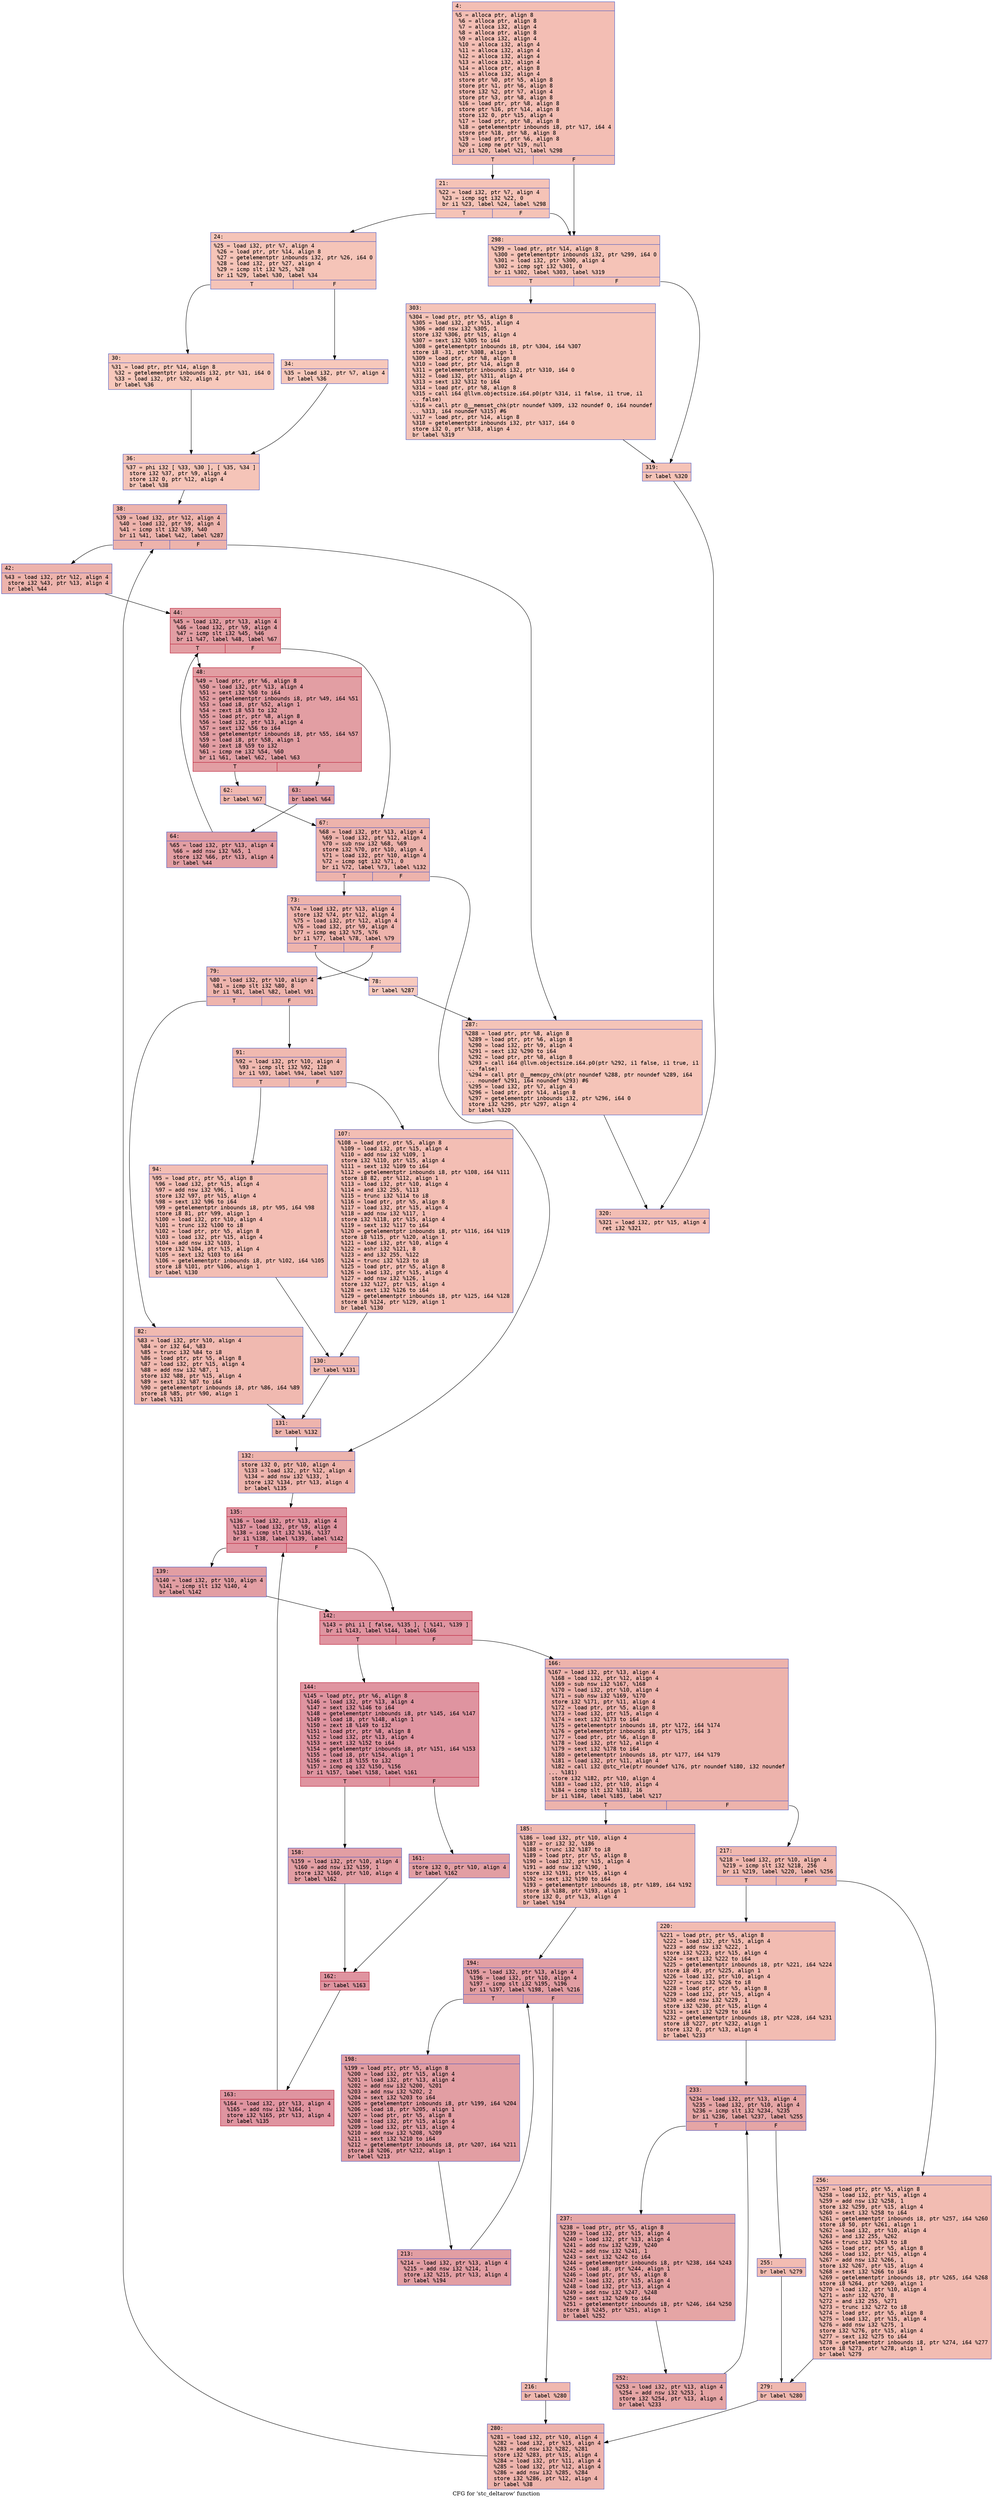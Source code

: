 digraph "CFG for 'stc_deltarow' function" {
	label="CFG for 'stc_deltarow' function";

	Node0x6000016a49b0 [shape=record,color="#3d50c3ff", style=filled, fillcolor="#e36c5570" fontname="Courier",label="{4:\l|  %5 = alloca ptr, align 8\l  %6 = alloca ptr, align 8\l  %7 = alloca i32, align 4\l  %8 = alloca ptr, align 8\l  %9 = alloca i32, align 4\l  %10 = alloca i32, align 4\l  %11 = alloca i32, align 4\l  %12 = alloca i32, align 4\l  %13 = alloca i32, align 4\l  %14 = alloca ptr, align 8\l  %15 = alloca i32, align 4\l  store ptr %0, ptr %5, align 8\l  store ptr %1, ptr %6, align 8\l  store i32 %2, ptr %7, align 4\l  store ptr %3, ptr %8, align 8\l  %16 = load ptr, ptr %8, align 8\l  store ptr %16, ptr %14, align 8\l  store i32 0, ptr %15, align 4\l  %17 = load ptr, ptr %8, align 8\l  %18 = getelementptr inbounds i8, ptr %17, i64 4\l  store ptr %18, ptr %8, align 8\l  %19 = load ptr, ptr %6, align 8\l  %20 = icmp ne ptr %19, null\l  br i1 %20, label %21, label %298\l|{<s0>T|<s1>F}}"];
	Node0x6000016a49b0:s0 -> Node0x6000016a4a00[tooltip="4 -> 21\nProbability 62.50%" ];
	Node0x6000016a49b0:s1 -> Node0x6000016a58b0[tooltip="4 -> 298\nProbability 37.50%" ];
	Node0x6000016a4a00 [shape=record,color="#3d50c3ff", style=filled, fillcolor="#e8765c70" fontname="Courier",label="{21:\l|  %22 = load i32, ptr %7, align 4\l  %23 = icmp sgt i32 %22, 0\l  br i1 %23, label %24, label %298\l|{<s0>T|<s1>F}}"];
	Node0x6000016a4a00:s0 -> Node0x6000016a4a50[tooltip="21 -> 24\nProbability 62.50%" ];
	Node0x6000016a4a00:s1 -> Node0x6000016a58b0[tooltip="21 -> 298\nProbability 37.50%" ];
	Node0x6000016a4a50 [shape=record,color="#3d50c3ff", style=filled, fillcolor="#e97a5f70" fontname="Courier",label="{24:\l|  %25 = load i32, ptr %7, align 4\l  %26 = load ptr, ptr %14, align 8\l  %27 = getelementptr inbounds i32, ptr %26, i64 0\l  %28 = load i32, ptr %27, align 4\l  %29 = icmp slt i32 %25, %28\l  br i1 %29, label %30, label %34\l|{<s0>T|<s1>F}}"];
	Node0x6000016a4a50:s0 -> Node0x6000016a4aa0[tooltip="24 -> 30\nProbability 50.00%" ];
	Node0x6000016a4a50:s1 -> Node0x6000016a4af0[tooltip="24 -> 34\nProbability 50.00%" ];
	Node0x6000016a4aa0 [shape=record,color="#3d50c3ff", style=filled, fillcolor="#ed836670" fontname="Courier",label="{30:\l|  %31 = load ptr, ptr %14, align 8\l  %32 = getelementptr inbounds i32, ptr %31, i64 0\l  %33 = load i32, ptr %32, align 4\l  br label %36\l}"];
	Node0x6000016a4aa0 -> Node0x6000016a4b40[tooltip="30 -> 36\nProbability 100.00%" ];
	Node0x6000016a4af0 [shape=record,color="#3d50c3ff", style=filled, fillcolor="#ed836670" fontname="Courier",label="{34:\l|  %35 = load i32, ptr %7, align 4\l  br label %36\l}"];
	Node0x6000016a4af0 -> Node0x6000016a4b40[tooltip="34 -> 36\nProbability 100.00%" ];
	Node0x6000016a4b40 [shape=record,color="#3d50c3ff", style=filled, fillcolor="#e97a5f70" fontname="Courier",label="{36:\l|  %37 = phi i32 [ %33, %30 ], [ %35, %34 ]\l  store i32 %37, ptr %9, align 4\l  store i32 0, ptr %12, align 4\l  br label %38\l}"];
	Node0x6000016a4b40 -> Node0x6000016a4b90[tooltip="36 -> 38\nProbability 100.00%" ];
	Node0x6000016a4b90 [shape=record,color="#3d50c3ff", style=filled, fillcolor="#d6524470" fontname="Courier",label="{38:\l|  %39 = load i32, ptr %12, align 4\l  %40 = load i32, ptr %9, align 4\l  %41 = icmp slt i32 %39, %40\l  br i1 %41, label %42, label %287\l|{<s0>T|<s1>F}}"];
	Node0x6000016a4b90:s0 -> Node0x6000016a4be0[tooltip="38 -> 42\nProbability 96.88%" ];
	Node0x6000016a4b90:s1 -> Node0x6000016a5860[tooltip="38 -> 287\nProbability 3.12%" ];
	Node0x6000016a4be0 [shape=record,color="#3d50c3ff", style=filled, fillcolor="#d6524470" fontname="Courier",label="{42:\l|  %43 = load i32, ptr %12, align 4\l  store i32 %43, ptr %13, align 4\l  br label %44\l}"];
	Node0x6000016a4be0 -> Node0x6000016a4c30[tooltip="42 -> 44\nProbability 100.00%" ];
	Node0x6000016a4c30 [shape=record,color="#b70d28ff", style=filled, fillcolor="#be242e70" fontname="Courier",label="{44:\l|  %45 = load i32, ptr %13, align 4\l  %46 = load i32, ptr %9, align 4\l  %47 = icmp slt i32 %45, %46\l  br i1 %47, label %48, label %67\l|{<s0>T|<s1>F}}"];
	Node0x6000016a4c30:s0 -> Node0x6000016a4c80[tooltip="44 -> 48\nProbability 96.88%" ];
	Node0x6000016a4c30:s1 -> Node0x6000016a4dc0[tooltip="44 -> 67\nProbability 3.12%" ];
	Node0x6000016a4c80 [shape=record,color="#b70d28ff", style=filled, fillcolor="#be242e70" fontname="Courier",label="{48:\l|  %49 = load ptr, ptr %6, align 8\l  %50 = load i32, ptr %13, align 4\l  %51 = sext i32 %50 to i64\l  %52 = getelementptr inbounds i8, ptr %49, i64 %51\l  %53 = load i8, ptr %52, align 1\l  %54 = zext i8 %53 to i32\l  %55 = load ptr, ptr %8, align 8\l  %56 = load i32, ptr %13, align 4\l  %57 = sext i32 %56 to i64\l  %58 = getelementptr inbounds i8, ptr %55, i64 %57\l  %59 = load i8, ptr %58, align 1\l  %60 = zext i8 %59 to i32\l  %61 = icmp ne i32 %54, %60\l  br i1 %61, label %62, label %63\l|{<s0>T|<s1>F}}"];
	Node0x6000016a4c80:s0 -> Node0x6000016a4cd0[tooltip="48 -> 62\nProbability 3.12%" ];
	Node0x6000016a4c80:s1 -> Node0x6000016a4d20[tooltip="48 -> 63\nProbability 96.88%" ];
	Node0x6000016a4cd0 [shape=record,color="#3d50c3ff", style=filled, fillcolor="#dc5d4a70" fontname="Courier",label="{62:\l|  br label %67\l}"];
	Node0x6000016a4cd0 -> Node0x6000016a4dc0[tooltip="62 -> 67\nProbability 100.00%" ];
	Node0x6000016a4d20 [shape=record,color="#3d50c3ff", style=filled, fillcolor="#be242e70" fontname="Courier",label="{63:\l|  br label %64\l}"];
	Node0x6000016a4d20 -> Node0x6000016a4d70[tooltip="63 -> 64\nProbability 100.00%" ];
	Node0x6000016a4d70 [shape=record,color="#3d50c3ff", style=filled, fillcolor="#be242e70" fontname="Courier",label="{64:\l|  %65 = load i32, ptr %13, align 4\l  %66 = add nsw i32 %65, 1\l  store i32 %66, ptr %13, align 4\l  br label %44\l}"];
	Node0x6000016a4d70 -> Node0x6000016a4c30[tooltip="64 -> 44\nProbability 100.00%" ];
	Node0x6000016a4dc0 [shape=record,color="#3d50c3ff", style=filled, fillcolor="#d6524470" fontname="Courier",label="{67:\l|  %68 = load i32, ptr %13, align 4\l  %69 = load i32, ptr %12, align 4\l  %70 = sub nsw i32 %68, %69\l  store i32 %70, ptr %10, align 4\l  %71 = load i32, ptr %10, align 4\l  %72 = icmp sgt i32 %71, 0\l  br i1 %72, label %73, label %132\l|{<s0>T|<s1>F}}"];
	Node0x6000016a4dc0:s0 -> Node0x6000016a4e10[tooltip="67 -> 73\nProbability 62.50%" ];
	Node0x6000016a4dc0:s1 -> Node0x6000016a50e0[tooltip="67 -> 132\nProbability 37.50%" ];
	Node0x6000016a4e10 [shape=record,color="#3d50c3ff", style=filled, fillcolor="#d8564670" fontname="Courier",label="{73:\l|  %74 = load i32, ptr %13, align 4\l  store i32 %74, ptr %12, align 4\l  %75 = load i32, ptr %12, align 4\l  %76 = load i32, ptr %9, align 4\l  %77 = icmp eq i32 %75, %76\l  br i1 %77, label %78, label %79\l|{<s0>T|<s1>F}}"];
	Node0x6000016a4e10:s0 -> Node0x6000016a4e60[tooltip="73 -> 78\nProbability 3.12%" ];
	Node0x6000016a4e10:s1 -> Node0x6000016a4eb0[tooltip="73 -> 79\nProbability 96.88%" ];
	Node0x6000016a4e60 [shape=record,color="#3d50c3ff", style=filled, fillcolor="#ef886b70" fontname="Courier",label="{78:\l|  br label %287\l}"];
	Node0x6000016a4e60 -> Node0x6000016a5860[tooltip="78 -> 287\nProbability 100.00%" ];
	Node0x6000016a4eb0 [shape=record,color="#3d50c3ff", style=filled, fillcolor="#d8564670" fontname="Courier",label="{79:\l|  %80 = load i32, ptr %10, align 4\l  %81 = icmp slt i32 %80, 8\l  br i1 %81, label %82, label %91\l|{<s0>T|<s1>F}}"];
	Node0x6000016a4eb0:s0 -> Node0x6000016a4f00[tooltip="79 -> 82\nProbability 50.00%" ];
	Node0x6000016a4eb0:s1 -> Node0x6000016a4f50[tooltip="79 -> 91\nProbability 50.00%" ];
	Node0x6000016a4f00 [shape=record,color="#3d50c3ff", style=filled, fillcolor="#de614d70" fontname="Courier",label="{82:\l|  %83 = load i32, ptr %10, align 4\l  %84 = or i32 64, %83\l  %85 = trunc i32 %84 to i8\l  %86 = load ptr, ptr %5, align 8\l  %87 = load i32, ptr %15, align 4\l  %88 = add nsw i32 %87, 1\l  store i32 %88, ptr %15, align 4\l  %89 = sext i32 %87 to i64\l  %90 = getelementptr inbounds i8, ptr %86, i64 %89\l  store i8 %85, ptr %90, align 1\l  br label %131\l}"];
	Node0x6000016a4f00 -> Node0x6000016a5090[tooltip="82 -> 131\nProbability 100.00%" ];
	Node0x6000016a4f50 [shape=record,color="#3d50c3ff", style=filled, fillcolor="#de614d70" fontname="Courier",label="{91:\l|  %92 = load i32, ptr %10, align 4\l  %93 = icmp slt i32 %92, 128\l  br i1 %93, label %94, label %107\l|{<s0>T|<s1>F}}"];
	Node0x6000016a4f50:s0 -> Node0x6000016a4fa0[tooltip="91 -> 94\nProbability 50.00%" ];
	Node0x6000016a4f50:s1 -> Node0x6000016a4ff0[tooltip="91 -> 107\nProbability 50.00%" ];
	Node0x6000016a4fa0 [shape=record,color="#3d50c3ff", style=filled, fillcolor="#e36c5570" fontname="Courier",label="{94:\l|  %95 = load ptr, ptr %5, align 8\l  %96 = load i32, ptr %15, align 4\l  %97 = add nsw i32 %96, 1\l  store i32 %97, ptr %15, align 4\l  %98 = sext i32 %96 to i64\l  %99 = getelementptr inbounds i8, ptr %95, i64 %98\l  store i8 81, ptr %99, align 1\l  %100 = load i32, ptr %10, align 4\l  %101 = trunc i32 %100 to i8\l  %102 = load ptr, ptr %5, align 8\l  %103 = load i32, ptr %15, align 4\l  %104 = add nsw i32 %103, 1\l  store i32 %104, ptr %15, align 4\l  %105 = sext i32 %103 to i64\l  %106 = getelementptr inbounds i8, ptr %102, i64 %105\l  store i8 %101, ptr %106, align 1\l  br label %130\l}"];
	Node0x6000016a4fa0 -> Node0x6000016a5040[tooltip="94 -> 130\nProbability 100.00%" ];
	Node0x6000016a4ff0 [shape=record,color="#3d50c3ff", style=filled, fillcolor="#e36c5570" fontname="Courier",label="{107:\l|  %108 = load ptr, ptr %5, align 8\l  %109 = load i32, ptr %15, align 4\l  %110 = add nsw i32 %109, 1\l  store i32 %110, ptr %15, align 4\l  %111 = sext i32 %109 to i64\l  %112 = getelementptr inbounds i8, ptr %108, i64 %111\l  store i8 82, ptr %112, align 1\l  %113 = load i32, ptr %10, align 4\l  %114 = and i32 255, %113\l  %115 = trunc i32 %114 to i8\l  %116 = load ptr, ptr %5, align 8\l  %117 = load i32, ptr %15, align 4\l  %118 = add nsw i32 %117, 1\l  store i32 %118, ptr %15, align 4\l  %119 = sext i32 %117 to i64\l  %120 = getelementptr inbounds i8, ptr %116, i64 %119\l  store i8 %115, ptr %120, align 1\l  %121 = load i32, ptr %10, align 4\l  %122 = ashr i32 %121, 8\l  %123 = and i32 255, %122\l  %124 = trunc i32 %123 to i8\l  %125 = load ptr, ptr %5, align 8\l  %126 = load i32, ptr %15, align 4\l  %127 = add nsw i32 %126, 1\l  store i32 %127, ptr %15, align 4\l  %128 = sext i32 %126 to i64\l  %129 = getelementptr inbounds i8, ptr %125, i64 %128\l  store i8 %124, ptr %129, align 1\l  br label %130\l}"];
	Node0x6000016a4ff0 -> Node0x6000016a5040[tooltip="107 -> 130\nProbability 100.00%" ];
	Node0x6000016a5040 [shape=record,color="#3d50c3ff", style=filled, fillcolor="#de614d70" fontname="Courier",label="{130:\l|  br label %131\l}"];
	Node0x6000016a5040 -> Node0x6000016a5090[tooltip="130 -> 131\nProbability 100.00%" ];
	Node0x6000016a5090 [shape=record,color="#3d50c3ff", style=filled, fillcolor="#d8564670" fontname="Courier",label="{131:\l|  br label %132\l}"];
	Node0x6000016a5090 -> Node0x6000016a50e0[tooltip="131 -> 132\nProbability 100.00%" ];
	Node0x6000016a50e0 [shape=record,color="#3d50c3ff", style=filled, fillcolor="#d6524470" fontname="Courier",label="{132:\l|  store i32 0, ptr %10, align 4\l  %133 = load i32, ptr %12, align 4\l  %134 = add nsw i32 %133, 1\l  store i32 %134, ptr %13, align 4\l  br label %135\l}"];
	Node0x6000016a50e0 -> Node0x6000016a5130[tooltip="132 -> 135\nProbability 100.00%" ];
	Node0x6000016a5130 [shape=record,color="#b70d28ff", style=filled, fillcolor="#b70d2870" fontname="Courier",label="{135:\l|  %136 = load i32, ptr %13, align 4\l  %137 = load i32, ptr %9, align 4\l  %138 = icmp slt i32 %136, %137\l  br i1 %138, label %139, label %142\l|{<s0>T|<s1>F}}"];
	Node0x6000016a5130:s0 -> Node0x6000016a5180[tooltip="135 -> 139\nProbability 50.00%" ];
	Node0x6000016a5130:s1 -> Node0x6000016a51d0[tooltip="135 -> 142\nProbability 50.00%" ];
	Node0x6000016a5180 [shape=record,color="#3d50c3ff", style=filled, fillcolor="#be242e70" fontname="Courier",label="{139:\l|  %140 = load i32, ptr %10, align 4\l  %141 = icmp slt i32 %140, 4\l  br label %142\l}"];
	Node0x6000016a5180 -> Node0x6000016a51d0[tooltip="139 -> 142\nProbability 100.00%" ];
	Node0x6000016a51d0 [shape=record,color="#b70d28ff", style=filled, fillcolor="#b70d2870" fontname="Courier",label="{142:\l|  %143 = phi i1 [ false, %135 ], [ %141, %139 ]\l  br i1 %143, label %144, label %166\l|{<s0>T|<s1>F}}"];
	Node0x6000016a51d0:s0 -> Node0x6000016a5220[tooltip="142 -> 144\nProbability 96.88%" ];
	Node0x6000016a51d0:s1 -> Node0x6000016a53b0[tooltip="142 -> 166\nProbability 3.12%" ];
	Node0x6000016a5220 [shape=record,color="#b70d28ff", style=filled, fillcolor="#b70d2870" fontname="Courier",label="{144:\l|  %145 = load ptr, ptr %6, align 8\l  %146 = load i32, ptr %13, align 4\l  %147 = sext i32 %146 to i64\l  %148 = getelementptr inbounds i8, ptr %145, i64 %147\l  %149 = load i8, ptr %148, align 1\l  %150 = zext i8 %149 to i32\l  %151 = load ptr, ptr %8, align 8\l  %152 = load i32, ptr %13, align 4\l  %153 = sext i32 %152 to i64\l  %154 = getelementptr inbounds i8, ptr %151, i64 %153\l  %155 = load i8, ptr %154, align 1\l  %156 = zext i8 %155 to i32\l  %157 = icmp eq i32 %150, %156\l  br i1 %157, label %158, label %161\l|{<s0>T|<s1>F}}"];
	Node0x6000016a5220:s0 -> Node0x6000016a5270[tooltip="144 -> 158\nProbability 50.00%" ];
	Node0x6000016a5220:s1 -> Node0x6000016a52c0[tooltip="144 -> 161\nProbability 50.00%" ];
	Node0x6000016a5270 [shape=record,color="#3d50c3ff", style=filled, fillcolor="#be242e70" fontname="Courier",label="{158:\l|  %159 = load i32, ptr %10, align 4\l  %160 = add nsw i32 %159, 1\l  store i32 %160, ptr %10, align 4\l  br label %162\l}"];
	Node0x6000016a5270 -> Node0x6000016a5310[tooltip="158 -> 162\nProbability 100.00%" ];
	Node0x6000016a52c0 [shape=record,color="#3d50c3ff", style=filled, fillcolor="#be242e70" fontname="Courier",label="{161:\l|  store i32 0, ptr %10, align 4\l  br label %162\l}"];
	Node0x6000016a52c0 -> Node0x6000016a5310[tooltip="161 -> 162\nProbability 100.00%" ];
	Node0x6000016a5310 [shape=record,color="#b70d28ff", style=filled, fillcolor="#b70d2870" fontname="Courier",label="{162:\l|  br label %163\l}"];
	Node0x6000016a5310 -> Node0x6000016a5360[tooltip="162 -> 163\nProbability 100.00%" ];
	Node0x6000016a5360 [shape=record,color="#b70d28ff", style=filled, fillcolor="#b70d2870" fontname="Courier",label="{163:\l|  %164 = load i32, ptr %13, align 4\l  %165 = add nsw i32 %164, 1\l  store i32 %165, ptr %13, align 4\l  br label %135\l}"];
	Node0x6000016a5360 -> Node0x6000016a5130[tooltip="163 -> 135\nProbability 100.00%" ];
	Node0x6000016a53b0 [shape=record,color="#3d50c3ff", style=filled, fillcolor="#d6524470" fontname="Courier",label="{166:\l|  %167 = load i32, ptr %13, align 4\l  %168 = load i32, ptr %12, align 4\l  %169 = sub nsw i32 %167, %168\l  %170 = load i32, ptr %10, align 4\l  %171 = sub nsw i32 %169, %170\l  store i32 %171, ptr %11, align 4\l  %172 = load ptr, ptr %5, align 8\l  %173 = load i32, ptr %15, align 4\l  %174 = sext i32 %173 to i64\l  %175 = getelementptr inbounds i8, ptr %172, i64 %174\l  %176 = getelementptr inbounds i8, ptr %175, i64 3\l  %177 = load ptr, ptr %6, align 8\l  %178 = load i32, ptr %12, align 4\l  %179 = sext i32 %178 to i64\l  %180 = getelementptr inbounds i8, ptr %177, i64 %179\l  %181 = load i32, ptr %11, align 4\l  %182 = call i32 @stc_rle(ptr noundef %176, ptr noundef %180, i32 noundef\l... %181)\l  store i32 %182, ptr %10, align 4\l  %183 = load i32, ptr %10, align 4\l  %184 = icmp slt i32 %183, 16\l  br i1 %184, label %185, label %217\l|{<s0>T|<s1>F}}"];
	Node0x6000016a53b0:s0 -> Node0x6000016a5400[tooltip="166 -> 185\nProbability 50.00%" ];
	Node0x6000016a53b0:s1 -> Node0x6000016a5590[tooltip="166 -> 217\nProbability 50.00%" ];
	Node0x6000016a5400 [shape=record,color="#3d50c3ff", style=filled, fillcolor="#dc5d4a70" fontname="Courier",label="{185:\l|  %186 = load i32, ptr %10, align 4\l  %187 = or i32 32, %186\l  %188 = trunc i32 %187 to i8\l  %189 = load ptr, ptr %5, align 8\l  %190 = load i32, ptr %15, align 4\l  %191 = add nsw i32 %190, 1\l  store i32 %191, ptr %15, align 4\l  %192 = sext i32 %190 to i64\l  %193 = getelementptr inbounds i8, ptr %189, i64 %192\l  store i8 %188, ptr %193, align 1\l  store i32 0, ptr %13, align 4\l  br label %194\l}"];
	Node0x6000016a5400 -> Node0x6000016a5450[tooltip="185 -> 194\nProbability 100.00%" ];
	Node0x6000016a5450 [shape=record,color="#3d50c3ff", style=filled, fillcolor="#be242e70" fontname="Courier",label="{194:\l|  %195 = load i32, ptr %13, align 4\l  %196 = load i32, ptr %10, align 4\l  %197 = icmp slt i32 %195, %196\l  br i1 %197, label %198, label %216\l|{<s0>T|<s1>F}}"];
	Node0x6000016a5450:s0 -> Node0x6000016a54a0[tooltip="194 -> 198\nProbability 96.88%" ];
	Node0x6000016a5450:s1 -> Node0x6000016a5540[tooltip="194 -> 216\nProbability 3.12%" ];
	Node0x6000016a54a0 [shape=record,color="#3d50c3ff", style=filled, fillcolor="#be242e70" fontname="Courier",label="{198:\l|  %199 = load ptr, ptr %5, align 8\l  %200 = load i32, ptr %15, align 4\l  %201 = load i32, ptr %13, align 4\l  %202 = add nsw i32 %200, %201\l  %203 = add nsw i32 %202, 2\l  %204 = sext i32 %203 to i64\l  %205 = getelementptr inbounds i8, ptr %199, i64 %204\l  %206 = load i8, ptr %205, align 1\l  %207 = load ptr, ptr %5, align 8\l  %208 = load i32, ptr %15, align 4\l  %209 = load i32, ptr %13, align 4\l  %210 = add nsw i32 %208, %209\l  %211 = sext i32 %210 to i64\l  %212 = getelementptr inbounds i8, ptr %207, i64 %211\l  store i8 %206, ptr %212, align 1\l  br label %213\l}"];
	Node0x6000016a54a0 -> Node0x6000016a54f0[tooltip="198 -> 213\nProbability 100.00%" ];
	Node0x6000016a54f0 [shape=record,color="#3d50c3ff", style=filled, fillcolor="#be242e70" fontname="Courier",label="{213:\l|  %214 = load i32, ptr %13, align 4\l  %215 = add nsw i32 %214, 1\l  store i32 %215, ptr %13, align 4\l  br label %194\l}"];
	Node0x6000016a54f0 -> Node0x6000016a5450[tooltip="213 -> 194\nProbability 100.00%" ];
	Node0x6000016a5540 [shape=record,color="#3d50c3ff", style=filled, fillcolor="#dc5d4a70" fontname="Courier",label="{216:\l|  br label %280\l}"];
	Node0x6000016a5540 -> Node0x6000016a5810[tooltip="216 -> 280\nProbability 100.00%" ];
	Node0x6000016a5590 [shape=record,color="#3d50c3ff", style=filled, fillcolor="#dc5d4a70" fontname="Courier",label="{217:\l|  %218 = load i32, ptr %10, align 4\l  %219 = icmp slt i32 %218, 256\l  br i1 %219, label %220, label %256\l|{<s0>T|<s1>F}}"];
	Node0x6000016a5590:s0 -> Node0x6000016a55e0[tooltip="217 -> 220\nProbability 50.00%" ];
	Node0x6000016a5590:s1 -> Node0x6000016a5770[tooltip="217 -> 256\nProbability 50.00%" ];
	Node0x6000016a55e0 [shape=record,color="#3d50c3ff", style=filled, fillcolor="#e1675170" fontname="Courier",label="{220:\l|  %221 = load ptr, ptr %5, align 8\l  %222 = load i32, ptr %15, align 4\l  %223 = add nsw i32 %222, 1\l  store i32 %223, ptr %15, align 4\l  %224 = sext i32 %222 to i64\l  %225 = getelementptr inbounds i8, ptr %221, i64 %224\l  store i8 49, ptr %225, align 1\l  %226 = load i32, ptr %10, align 4\l  %227 = trunc i32 %226 to i8\l  %228 = load ptr, ptr %5, align 8\l  %229 = load i32, ptr %15, align 4\l  %230 = add nsw i32 %229, 1\l  store i32 %230, ptr %15, align 4\l  %231 = sext i32 %229 to i64\l  %232 = getelementptr inbounds i8, ptr %228, i64 %231\l  store i8 %227, ptr %232, align 1\l  store i32 0, ptr %13, align 4\l  br label %233\l}"];
	Node0x6000016a55e0 -> Node0x6000016a5630[tooltip="220 -> 233\nProbability 100.00%" ];
	Node0x6000016a5630 [shape=record,color="#3d50c3ff", style=filled, fillcolor="#c5333470" fontname="Courier",label="{233:\l|  %234 = load i32, ptr %13, align 4\l  %235 = load i32, ptr %10, align 4\l  %236 = icmp slt i32 %234, %235\l  br i1 %236, label %237, label %255\l|{<s0>T|<s1>F}}"];
	Node0x6000016a5630:s0 -> Node0x6000016a5680[tooltip="233 -> 237\nProbability 96.88%" ];
	Node0x6000016a5630:s1 -> Node0x6000016a5720[tooltip="233 -> 255\nProbability 3.12%" ];
	Node0x6000016a5680 [shape=record,color="#3d50c3ff", style=filled, fillcolor="#c5333470" fontname="Courier",label="{237:\l|  %238 = load ptr, ptr %5, align 8\l  %239 = load i32, ptr %15, align 4\l  %240 = load i32, ptr %13, align 4\l  %241 = add nsw i32 %239, %240\l  %242 = add nsw i32 %241, 1\l  %243 = sext i32 %242 to i64\l  %244 = getelementptr inbounds i8, ptr %238, i64 %243\l  %245 = load i8, ptr %244, align 1\l  %246 = load ptr, ptr %5, align 8\l  %247 = load i32, ptr %15, align 4\l  %248 = load i32, ptr %13, align 4\l  %249 = add nsw i32 %247, %248\l  %250 = sext i32 %249 to i64\l  %251 = getelementptr inbounds i8, ptr %246, i64 %250\l  store i8 %245, ptr %251, align 1\l  br label %252\l}"];
	Node0x6000016a5680 -> Node0x6000016a56d0[tooltip="237 -> 252\nProbability 100.00%" ];
	Node0x6000016a56d0 [shape=record,color="#3d50c3ff", style=filled, fillcolor="#c5333470" fontname="Courier",label="{252:\l|  %253 = load i32, ptr %13, align 4\l  %254 = add nsw i32 %253, 1\l  store i32 %254, ptr %13, align 4\l  br label %233\l}"];
	Node0x6000016a56d0 -> Node0x6000016a5630[tooltip="252 -> 233\nProbability 100.00%" ];
	Node0x6000016a5720 [shape=record,color="#3d50c3ff", style=filled, fillcolor="#e1675170" fontname="Courier",label="{255:\l|  br label %279\l}"];
	Node0x6000016a5720 -> Node0x6000016a57c0[tooltip="255 -> 279\nProbability 100.00%" ];
	Node0x6000016a5770 [shape=record,color="#3d50c3ff", style=filled, fillcolor="#e1675170" fontname="Courier",label="{256:\l|  %257 = load ptr, ptr %5, align 8\l  %258 = load i32, ptr %15, align 4\l  %259 = add nsw i32 %258, 1\l  store i32 %259, ptr %15, align 4\l  %260 = sext i32 %258 to i64\l  %261 = getelementptr inbounds i8, ptr %257, i64 %260\l  store i8 50, ptr %261, align 1\l  %262 = load i32, ptr %10, align 4\l  %263 = and i32 255, %262\l  %264 = trunc i32 %263 to i8\l  %265 = load ptr, ptr %5, align 8\l  %266 = load i32, ptr %15, align 4\l  %267 = add nsw i32 %266, 1\l  store i32 %267, ptr %15, align 4\l  %268 = sext i32 %266 to i64\l  %269 = getelementptr inbounds i8, ptr %265, i64 %268\l  store i8 %264, ptr %269, align 1\l  %270 = load i32, ptr %10, align 4\l  %271 = ashr i32 %270, 8\l  %272 = and i32 255, %271\l  %273 = trunc i32 %272 to i8\l  %274 = load ptr, ptr %5, align 8\l  %275 = load i32, ptr %15, align 4\l  %276 = add nsw i32 %275, 1\l  store i32 %276, ptr %15, align 4\l  %277 = sext i32 %275 to i64\l  %278 = getelementptr inbounds i8, ptr %274, i64 %277\l  store i8 %273, ptr %278, align 1\l  br label %279\l}"];
	Node0x6000016a5770 -> Node0x6000016a57c0[tooltip="256 -> 279\nProbability 100.00%" ];
	Node0x6000016a57c0 [shape=record,color="#3d50c3ff", style=filled, fillcolor="#dc5d4a70" fontname="Courier",label="{279:\l|  br label %280\l}"];
	Node0x6000016a57c0 -> Node0x6000016a5810[tooltip="279 -> 280\nProbability 100.00%" ];
	Node0x6000016a5810 [shape=record,color="#3d50c3ff", style=filled, fillcolor="#d6524470" fontname="Courier",label="{280:\l|  %281 = load i32, ptr %10, align 4\l  %282 = load i32, ptr %15, align 4\l  %283 = add nsw i32 %282, %281\l  store i32 %283, ptr %15, align 4\l  %284 = load i32, ptr %11, align 4\l  %285 = load i32, ptr %12, align 4\l  %286 = add nsw i32 %285, %284\l  store i32 %286, ptr %12, align 4\l  br label %38\l}"];
	Node0x6000016a5810 -> Node0x6000016a4b90[tooltip="280 -> 38\nProbability 100.00%" ];
	Node0x6000016a5860 [shape=record,color="#3d50c3ff", style=filled, fillcolor="#e97a5f70" fontname="Courier",label="{287:\l|  %288 = load ptr, ptr %8, align 8\l  %289 = load ptr, ptr %6, align 8\l  %290 = load i32, ptr %9, align 4\l  %291 = sext i32 %290 to i64\l  %292 = load ptr, ptr %8, align 8\l  %293 = call i64 @llvm.objectsize.i64.p0(ptr %292, i1 false, i1 true, i1\l... false)\l  %294 = call ptr @__memcpy_chk(ptr noundef %288, ptr noundef %289, i64\l... noundef %291, i64 noundef %293) #6\l  %295 = load i32, ptr %7, align 4\l  %296 = load ptr, ptr %14, align 8\l  %297 = getelementptr inbounds i32, ptr %296, i64 0\l  store i32 %295, ptr %297, align 4\l  br label %320\l}"];
	Node0x6000016a5860 -> Node0x6000016a59a0[tooltip="287 -> 320\nProbability 100.00%" ];
	Node0x6000016a58b0 [shape=record,color="#3d50c3ff", style=filled, fillcolor="#e8765c70" fontname="Courier",label="{298:\l|  %299 = load ptr, ptr %14, align 8\l  %300 = getelementptr inbounds i32, ptr %299, i64 0\l  %301 = load i32, ptr %300, align 4\l  %302 = icmp sgt i32 %301, 0\l  br i1 %302, label %303, label %319\l|{<s0>T|<s1>F}}"];
	Node0x6000016a58b0:s0 -> Node0x6000016a5900[tooltip="298 -> 303\nProbability 62.50%" ];
	Node0x6000016a58b0:s1 -> Node0x6000016a5950[tooltip="298 -> 319\nProbability 37.50%" ];
	Node0x6000016a5900 [shape=record,color="#3d50c3ff", style=filled, fillcolor="#e97a5f70" fontname="Courier",label="{303:\l|  %304 = load ptr, ptr %5, align 8\l  %305 = load i32, ptr %15, align 4\l  %306 = add nsw i32 %305, 1\l  store i32 %306, ptr %15, align 4\l  %307 = sext i32 %305 to i64\l  %308 = getelementptr inbounds i8, ptr %304, i64 %307\l  store i8 -31, ptr %308, align 1\l  %309 = load ptr, ptr %8, align 8\l  %310 = load ptr, ptr %14, align 8\l  %311 = getelementptr inbounds i32, ptr %310, i64 0\l  %312 = load i32, ptr %311, align 4\l  %313 = sext i32 %312 to i64\l  %314 = load ptr, ptr %8, align 8\l  %315 = call i64 @llvm.objectsize.i64.p0(ptr %314, i1 false, i1 true, i1\l... false)\l  %316 = call ptr @__memset_chk(ptr noundef %309, i32 noundef 0, i64 noundef\l... %313, i64 noundef %315) #6\l  %317 = load ptr, ptr %14, align 8\l  %318 = getelementptr inbounds i32, ptr %317, i64 0\l  store i32 0, ptr %318, align 4\l  br label %319\l}"];
	Node0x6000016a5900 -> Node0x6000016a5950[tooltip="303 -> 319\nProbability 100.00%" ];
	Node0x6000016a5950 [shape=record,color="#3d50c3ff", style=filled, fillcolor="#e8765c70" fontname="Courier",label="{319:\l|  br label %320\l}"];
	Node0x6000016a5950 -> Node0x6000016a59a0[tooltip="319 -> 320\nProbability 100.00%" ];
	Node0x6000016a59a0 [shape=record,color="#3d50c3ff", style=filled, fillcolor="#e36c5570" fontname="Courier",label="{320:\l|  %321 = load i32, ptr %15, align 4\l  ret i32 %321\l}"];
}
